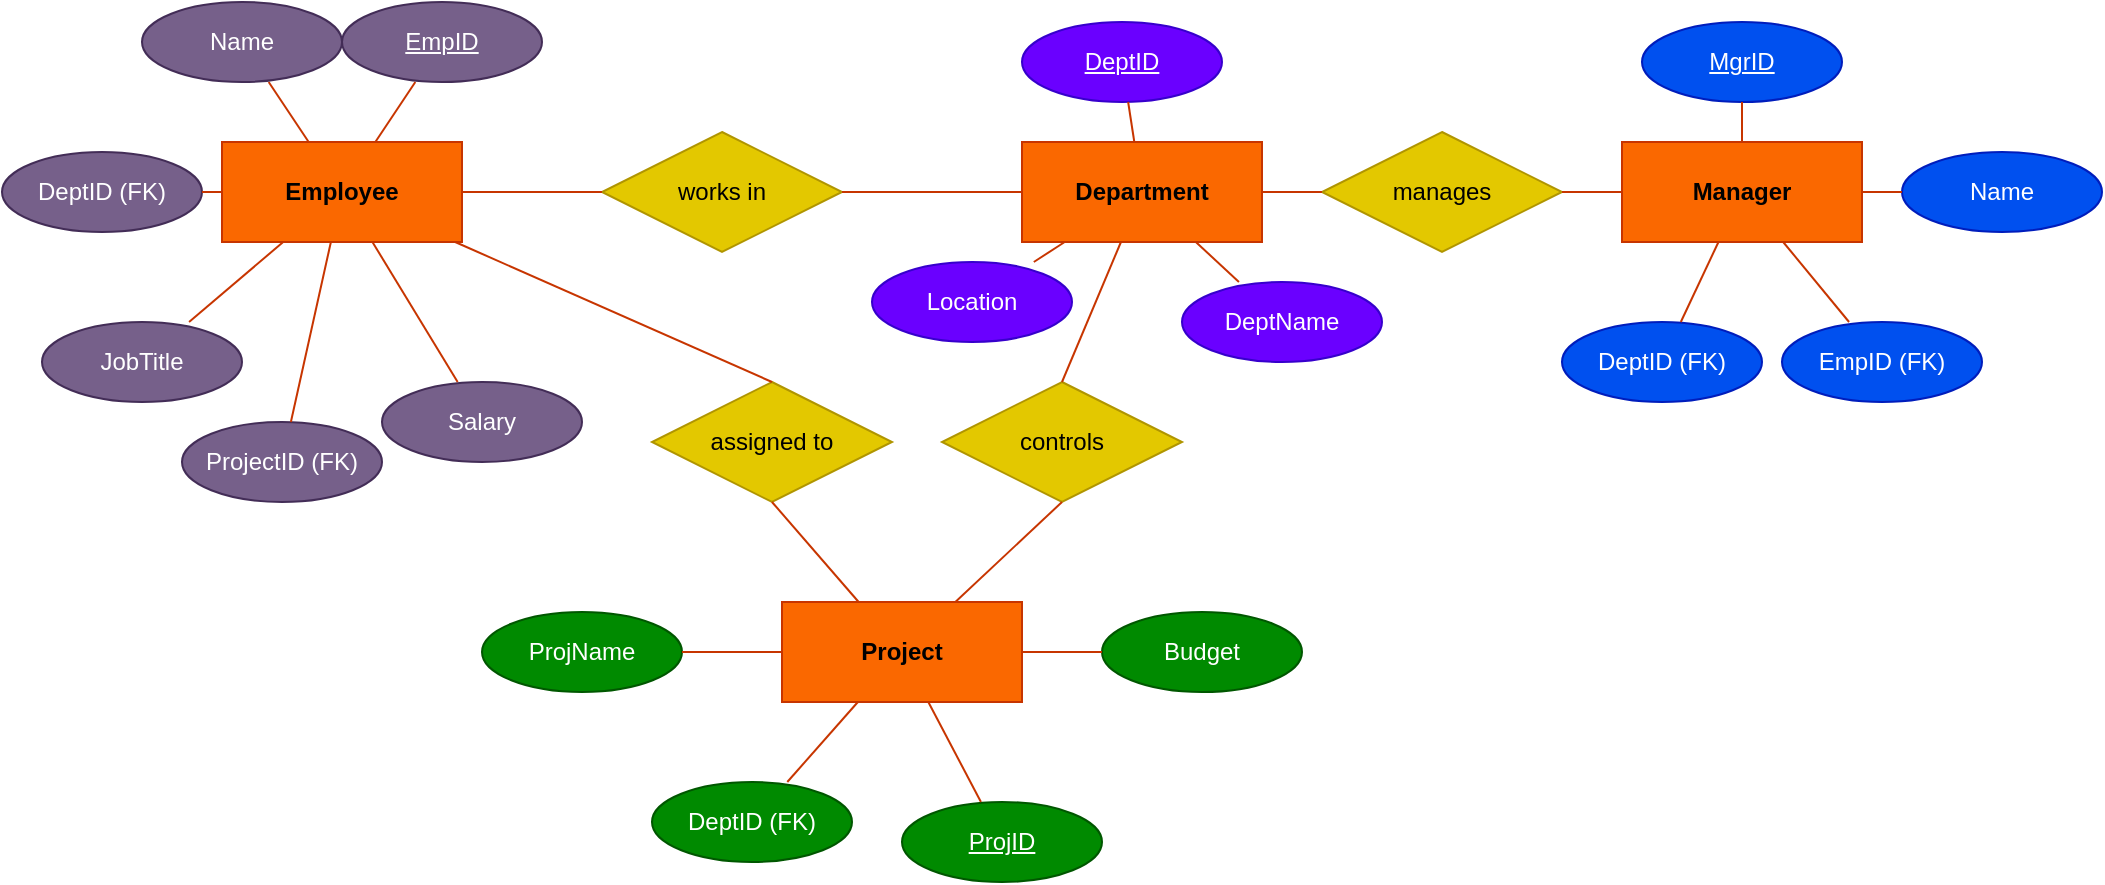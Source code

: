 <mxfile version="28.0.6">
  <diagram name="Company ER Diagram (Chen Notation)" id="0">
    <mxGraphModel dx="2135" dy="764" grid="1" gridSize="10" guides="1" tooltips="1" connect="1" arrows="1" fold="1" page="1" pageScale="1" pageWidth="850" pageHeight="1100" math="0" shadow="0">
      <root>
        <mxCell id="0" />
        <mxCell id="1" parent="0" />
        <mxCell id="2" value="&lt;b&gt;Employee&lt;/b&gt;" style="shape=rectangle;whiteSpace=wrap;html=1;fillColor=#fa6800;strokeColor=#C73500;fontColor=#000000;" parent="1" vertex="1">
          <mxGeometry x="100" y="100" width="120" height="50" as="geometry" />
        </mxCell>
        <mxCell id="3" value="&lt;b&gt;Department&lt;/b&gt;" style="shape=rectangle;whiteSpace=wrap;html=1;fillColor=#fa6800;strokeColor=#C73500;fontColor=#000000;" parent="1" vertex="1">
          <mxGeometry x="500" y="100" width="120" height="50" as="geometry" />
        </mxCell>
        <mxCell id="4" value="&lt;b&gt;Project&lt;/b&gt;" style="shape=rectangle;whiteSpace=wrap;html=1;fillColor=#fa6800;strokeColor=#C73500;fontColor=#000000;" parent="1" vertex="1">
          <mxGeometry x="380" y="330" width="120" height="50" as="geometry" />
        </mxCell>
        <mxCell id="5" value="&lt;b&gt;Manager&lt;/b&gt;" style="shape=rectangle;whiteSpace=wrap;html=1;fillColor=#fa6800;strokeColor=#C73500;fontColor=#000000;" parent="1" vertex="1">
          <mxGeometry x="800" y="100" width="120" height="50" as="geometry" />
        </mxCell>
        <mxCell id="6" value="&lt;u&gt;EmpID&lt;/u&gt;" style="shape=ellipse;whiteSpace=wrap;html=1;fillColor=#76608a;strokeColor=#432D57;fontColor=#ffffff;" parent="1" vertex="1">
          <mxGeometry x="160" y="30" width="100" height="40" as="geometry" />
        </mxCell>
        <mxCell id="7" value="Name" style="shape=ellipse;whiteSpace=wrap;html=1;fillColor=#76608a;strokeColor=#432D57;fontColor=#ffffff;" parent="1" vertex="1">
          <mxGeometry x="60" y="30" width="100" height="40" as="geometry" />
        </mxCell>
        <mxCell id="8" value="JobTitle" style="shape=ellipse;whiteSpace=wrap;html=1;fillColor=#76608a;strokeColor=#432D57;fontColor=#ffffff;" parent="1" vertex="1">
          <mxGeometry x="10" y="190" width="100" height="40" as="geometry" />
        </mxCell>
        <mxCell id="9" value="Salary" style="shape=ellipse;whiteSpace=wrap;html=1;fillColor=#76608a;strokeColor=#432D57;fontColor=#ffffff;" parent="1" vertex="1">
          <mxGeometry x="180" y="220" width="100" height="40" as="geometry" />
        </mxCell>
        <mxCell id="10" value="DeptID (FK)" style="shape=ellipse;whiteSpace=wrap;html=1;fillColor=#76608a;strokeColor=#432D57;fontColor=#ffffff;" parent="1" vertex="1">
          <mxGeometry x="-10" y="105" width="100" height="40" as="geometry" />
        </mxCell>
        <mxCell id="11" value="ProjectID (FK)" style="shape=ellipse;whiteSpace=wrap;html=1;fillColor=#76608a;strokeColor=#432D57;fontColor=#ffffff;" parent="1" vertex="1">
          <mxGeometry x="80" y="240" width="100" height="40" as="geometry" />
        </mxCell>
        <mxCell id="12" value="&lt;u&gt;DeptID&lt;/u&gt;" style="shape=ellipse;whiteSpace=wrap;html=1;fillColor=#6a00ff;strokeColor=#3700CC;fontColor=#ffffff;" parent="1" vertex="1">
          <mxGeometry x="500" y="40" width="100" height="40" as="geometry" />
        </mxCell>
        <mxCell id="13" value="DeptName" style="shape=ellipse;whiteSpace=wrap;html=1;fillColor=#6a00ff;strokeColor=#3700CC;fontColor=#ffffff;" parent="1" vertex="1">
          <mxGeometry x="580" y="170" width="100" height="40" as="geometry" />
        </mxCell>
        <mxCell id="14" value="Location" style="shape=ellipse;whiteSpace=wrap;html=1;fillColor=#6a00ff;strokeColor=#3700CC;fontColor=#ffffff;" parent="1" vertex="1">
          <mxGeometry x="425" y="160" width="100" height="40" as="geometry" />
        </mxCell>
        <mxCell id="15" value="&lt;u&gt;ProjID&lt;/u&gt;" style="shape=ellipse;whiteSpace=wrap;html=1;fillColor=#008a00;strokeColor=#005700;fontColor=#ffffff;" parent="1" vertex="1">
          <mxGeometry x="440" y="430" width="100" height="40" as="geometry" />
        </mxCell>
        <mxCell id="16" value="ProjName" style="shape=ellipse;whiteSpace=wrap;html=1;fillColor=#008a00;strokeColor=#005700;fontColor=#ffffff;" parent="1" vertex="1">
          <mxGeometry x="230" y="335" width="100" height="40" as="geometry" />
        </mxCell>
        <mxCell id="17" value="Budget" style="shape=ellipse;whiteSpace=wrap;html=1;fillColor=#008a00;strokeColor=#005700;fontColor=#ffffff;" parent="1" vertex="1">
          <mxGeometry x="540" y="335" width="100" height="40" as="geometry" />
        </mxCell>
        <mxCell id="18" value="DeptID (FK)" style="shape=ellipse;whiteSpace=wrap;html=1;fillColor=#008a00;strokeColor=#005700;fontColor=#ffffff;" parent="1" vertex="1">
          <mxGeometry x="315" y="420" width="100" height="40" as="geometry" />
        </mxCell>
        <mxCell id="19" value="&lt;u&gt;MgrID&lt;/u&gt;" style="shape=ellipse;whiteSpace=wrap;html=1;fillColor=#0050ef;strokeColor=#001DBC;fontColor=#ffffff;" parent="1" vertex="1">
          <mxGeometry x="810" y="40" width="100" height="40" as="geometry" />
        </mxCell>
        <mxCell id="20" value="Name" style="shape=ellipse;whiteSpace=wrap;html=1;fillColor=#0050ef;strokeColor=#001DBC;fontColor=#ffffff;" parent="1" vertex="1">
          <mxGeometry x="940" y="105" width="100" height="40" as="geometry" />
        </mxCell>
        <mxCell id="21" value="EmpID (FK)" style="shape=ellipse;whiteSpace=wrap;html=1;fillColor=#0050ef;strokeColor=#001DBC;fontColor=#ffffff;" parent="1" vertex="1">
          <mxGeometry x="880" y="190" width="100" height="40" as="geometry" />
        </mxCell>
        <mxCell id="22" value="DeptID (FK)" style="shape=ellipse;whiteSpace=wrap;html=1;fillColor=#0050ef;strokeColor=#001DBC;fontColor=#ffffff;" parent="1" vertex="1">
          <mxGeometry x="770" y="190" width="100" height="40" as="geometry" />
        </mxCell>
        <mxCell id="23" value="works in" style="shape=rhombus;whiteSpace=wrap;html=1;fillColor=#e3c800;strokeColor=#B09500;fontColor=#000000;" parent="1" vertex="1">
          <mxGeometry x="290" y="95" width="120" height="60" as="geometry" />
        </mxCell>
        <mxCell id="24" value="controls" style="shape=rhombus;whiteSpace=wrap;html=1;fillColor=#e3c800;strokeColor=#B09500;fontColor=#000000;" parent="1" vertex="1">
          <mxGeometry x="460" y="220" width="120" height="60" as="geometry" />
        </mxCell>
        <mxCell id="25" value="assigned to" style="shape=rhombus;whiteSpace=wrap;html=1;fillColor=#e3c800;strokeColor=#B09500;fontColor=#000000;" parent="1" vertex="1">
          <mxGeometry x="315" y="220" width="120" height="60" as="geometry" />
        </mxCell>
        <mxCell id="26" value="manages" style="shape=rhombus;whiteSpace=wrap;html=1;fillColor=#e3c800;strokeColor=#B09500;fontColor=#000000;" parent="1" vertex="1">
          <mxGeometry x="650" y="95" width="120" height="60" as="geometry" />
        </mxCell>
        <mxCell id="27" style="endArrow=none;html=1;strokeColor=#C73500;fillColor=#fa6800;" parent="1" source="6" target="2" edge="1">
          <mxGeometry relative="1" as="geometry" />
        </mxCell>
        <mxCell id="28" style="endArrow=none;html=1;strokeColor=#C73500;fillColor=#fa6800;" parent="1" source="7" target="2" edge="1">
          <mxGeometry relative="1" as="geometry" />
        </mxCell>
        <mxCell id="29" style="endArrow=none;html=1;strokeColor=#C73500;fillColor=#fa6800;" parent="1" source="8" target="2" edge="1">
          <mxGeometry relative="1" as="geometry" />
        </mxCell>
        <mxCell id="30" style="endArrow=none;html=1;strokeColor=#C73500;fillColor=#fa6800;" parent="1" source="9" target="2" edge="1">
          <mxGeometry relative="1" as="geometry" />
        </mxCell>
        <mxCell id="31" style="endArrow=none;html=1;strokeColor=#C73500;fillColor=#fa6800;" parent="1" source="10" target="2" edge="1">
          <mxGeometry relative="1" as="geometry" />
        </mxCell>
        <mxCell id="32" style="endArrow=none;html=1;strokeColor=#C73500;fillColor=#fa6800;" parent="1" source="11" target="2" edge="1">
          <mxGeometry relative="1" as="geometry" />
        </mxCell>
        <mxCell id="33" style="endArrow=none;html=1;strokeColor=#C73500;fillColor=#fa6800;" parent="1" source="12" target="3" edge="1">
          <mxGeometry relative="1" as="geometry" />
        </mxCell>
        <mxCell id="34" style="endArrow=none;html=1;strokeColor=#C73500;fillColor=#fa6800;" parent="1" source="13" target="3" edge="1">
          <mxGeometry relative="1" as="geometry" />
        </mxCell>
        <mxCell id="35" style="endArrow=none;html=1;strokeColor=#C73500;fillColor=#fa6800;" parent="1" source="14" target="3" edge="1">
          <mxGeometry relative="1" as="geometry" />
        </mxCell>
        <mxCell id="36" style="endArrow=none;html=1;strokeColor=#C73500;fillColor=#fa6800;" parent="1" source="15" target="4" edge="1">
          <mxGeometry relative="1" as="geometry" />
        </mxCell>
        <mxCell id="37" style="endArrow=none;html=1;strokeColor=#C73500;fillColor=#fa6800;" parent="1" source="16" target="4" edge="1">
          <mxGeometry relative="1" as="geometry" />
        </mxCell>
        <mxCell id="38" style="endArrow=none;html=1;strokeColor=#C73500;fillColor=#fa6800;" parent="1" source="17" target="4" edge="1">
          <mxGeometry relative="1" as="geometry" />
        </mxCell>
        <mxCell id="39" style="endArrow=none;html=1;strokeColor=#C73500;fillColor=#fa6800;" parent="1" source="18" target="4" edge="1">
          <mxGeometry relative="1" as="geometry" />
        </mxCell>
        <mxCell id="40" style="endArrow=none;html=1;strokeColor=#C73500;fillColor=#fa6800;" parent="1" source="19" target="5" edge="1">
          <mxGeometry relative="1" as="geometry" />
        </mxCell>
        <mxCell id="41" style="endArrow=none;html=1;strokeColor=#C73500;fillColor=#fa6800;" parent="1" source="20" target="5" edge="1">
          <mxGeometry relative="1" as="geometry" />
        </mxCell>
        <mxCell id="42" style="endArrow=none;html=1;strokeColor=#C73500;fillColor=#fa6800;" parent="1" source="21" target="5" edge="1">
          <mxGeometry relative="1" as="geometry" />
        </mxCell>
        <mxCell id="43" style="endArrow=none;html=1;strokeColor=#C73500;fillColor=#fa6800;" parent="1" source="22" target="5" edge="1">
          <mxGeometry relative="1" as="geometry" />
        </mxCell>
        <mxCell id="44" style="endArrow=none;html=1;strokeColor=#C73500;fillColor=#fa6800;" parent="1" source="2" target="23" edge="1">
          <mxGeometry relative="1" as="geometry" />
        </mxCell>
        <mxCell id="45" style="endArrow=none;html=1;strokeColor=#C73500;fillColor=#fa6800;" parent="1" source="3" target="23" edge="1">
          <mxGeometry relative="1" as="geometry" />
        </mxCell>
        <mxCell id="46" style="endArrow=none;html=1;strokeColor=#C73500;fillColor=#fa6800;entryX=0.5;entryY=0;entryDx=0;entryDy=0;" parent="1" source="3" target="24" edge="1">
          <mxGeometry relative="1" as="geometry" />
        </mxCell>
        <mxCell id="47" style="endArrow=none;html=1;strokeColor=#C73500;fillColor=#fa6800;entryX=0.5;entryY=1;entryDx=0;entryDy=0;" parent="1" source="4" target="24" edge="1">
          <mxGeometry relative="1" as="geometry" />
        </mxCell>
        <mxCell id="48" style="endArrow=none;html=1;strokeColor=#C73500;fillColor=#fa6800;entryX=0.5;entryY=0;entryDx=0;entryDy=0;" parent="1" source="2" target="25" edge="1">
          <mxGeometry relative="1" as="geometry" />
        </mxCell>
        <mxCell id="49" style="endArrow=none;html=1;strokeColor=#C73500;fillColor=#fa6800;entryX=0.5;entryY=1;entryDx=0;entryDy=0;" parent="1" source="4" target="25" edge="1">
          <mxGeometry relative="1" as="geometry" />
        </mxCell>
        <mxCell id="50" style="endArrow=none;html=1;strokeColor=#C73500;fillColor=#fa6800;entryX=1;entryY=0.5;entryDx=0;entryDy=0;" parent="1" source="5" target="26" edge="1">
          <mxGeometry relative="1" as="geometry" />
        </mxCell>
        <mxCell id="51" style="endArrow=none;html=1;strokeColor=#C73500;fillColor=#fa6800;entryX=0;entryY=0.5;entryDx=0;entryDy=0;" parent="1" source="3" target="26" edge="1">
          <mxGeometry relative="1" as="geometry" />
        </mxCell>
      </root>
    </mxGraphModel>
  </diagram>
</mxfile>
